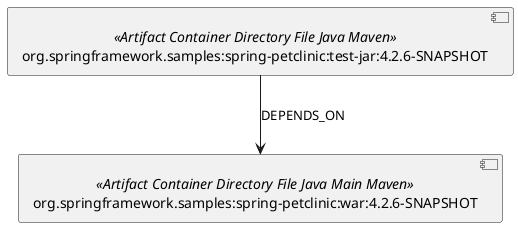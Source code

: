@startuml
skinparam componentStyle uml2
  [org.springframework.samples:spring-petclinic:war:4.2.6-SNAPSHOT] <<Artifact Container Directory File Java Main Maven>> as n36
  [org.springframework.samples:spring-petclinic:test-jar:4.2.6-SNAPSHOT] <<Artifact Container Directory File Java Maven>> as n37

n37 --> n36 : DEPENDS_ON

@enduml
